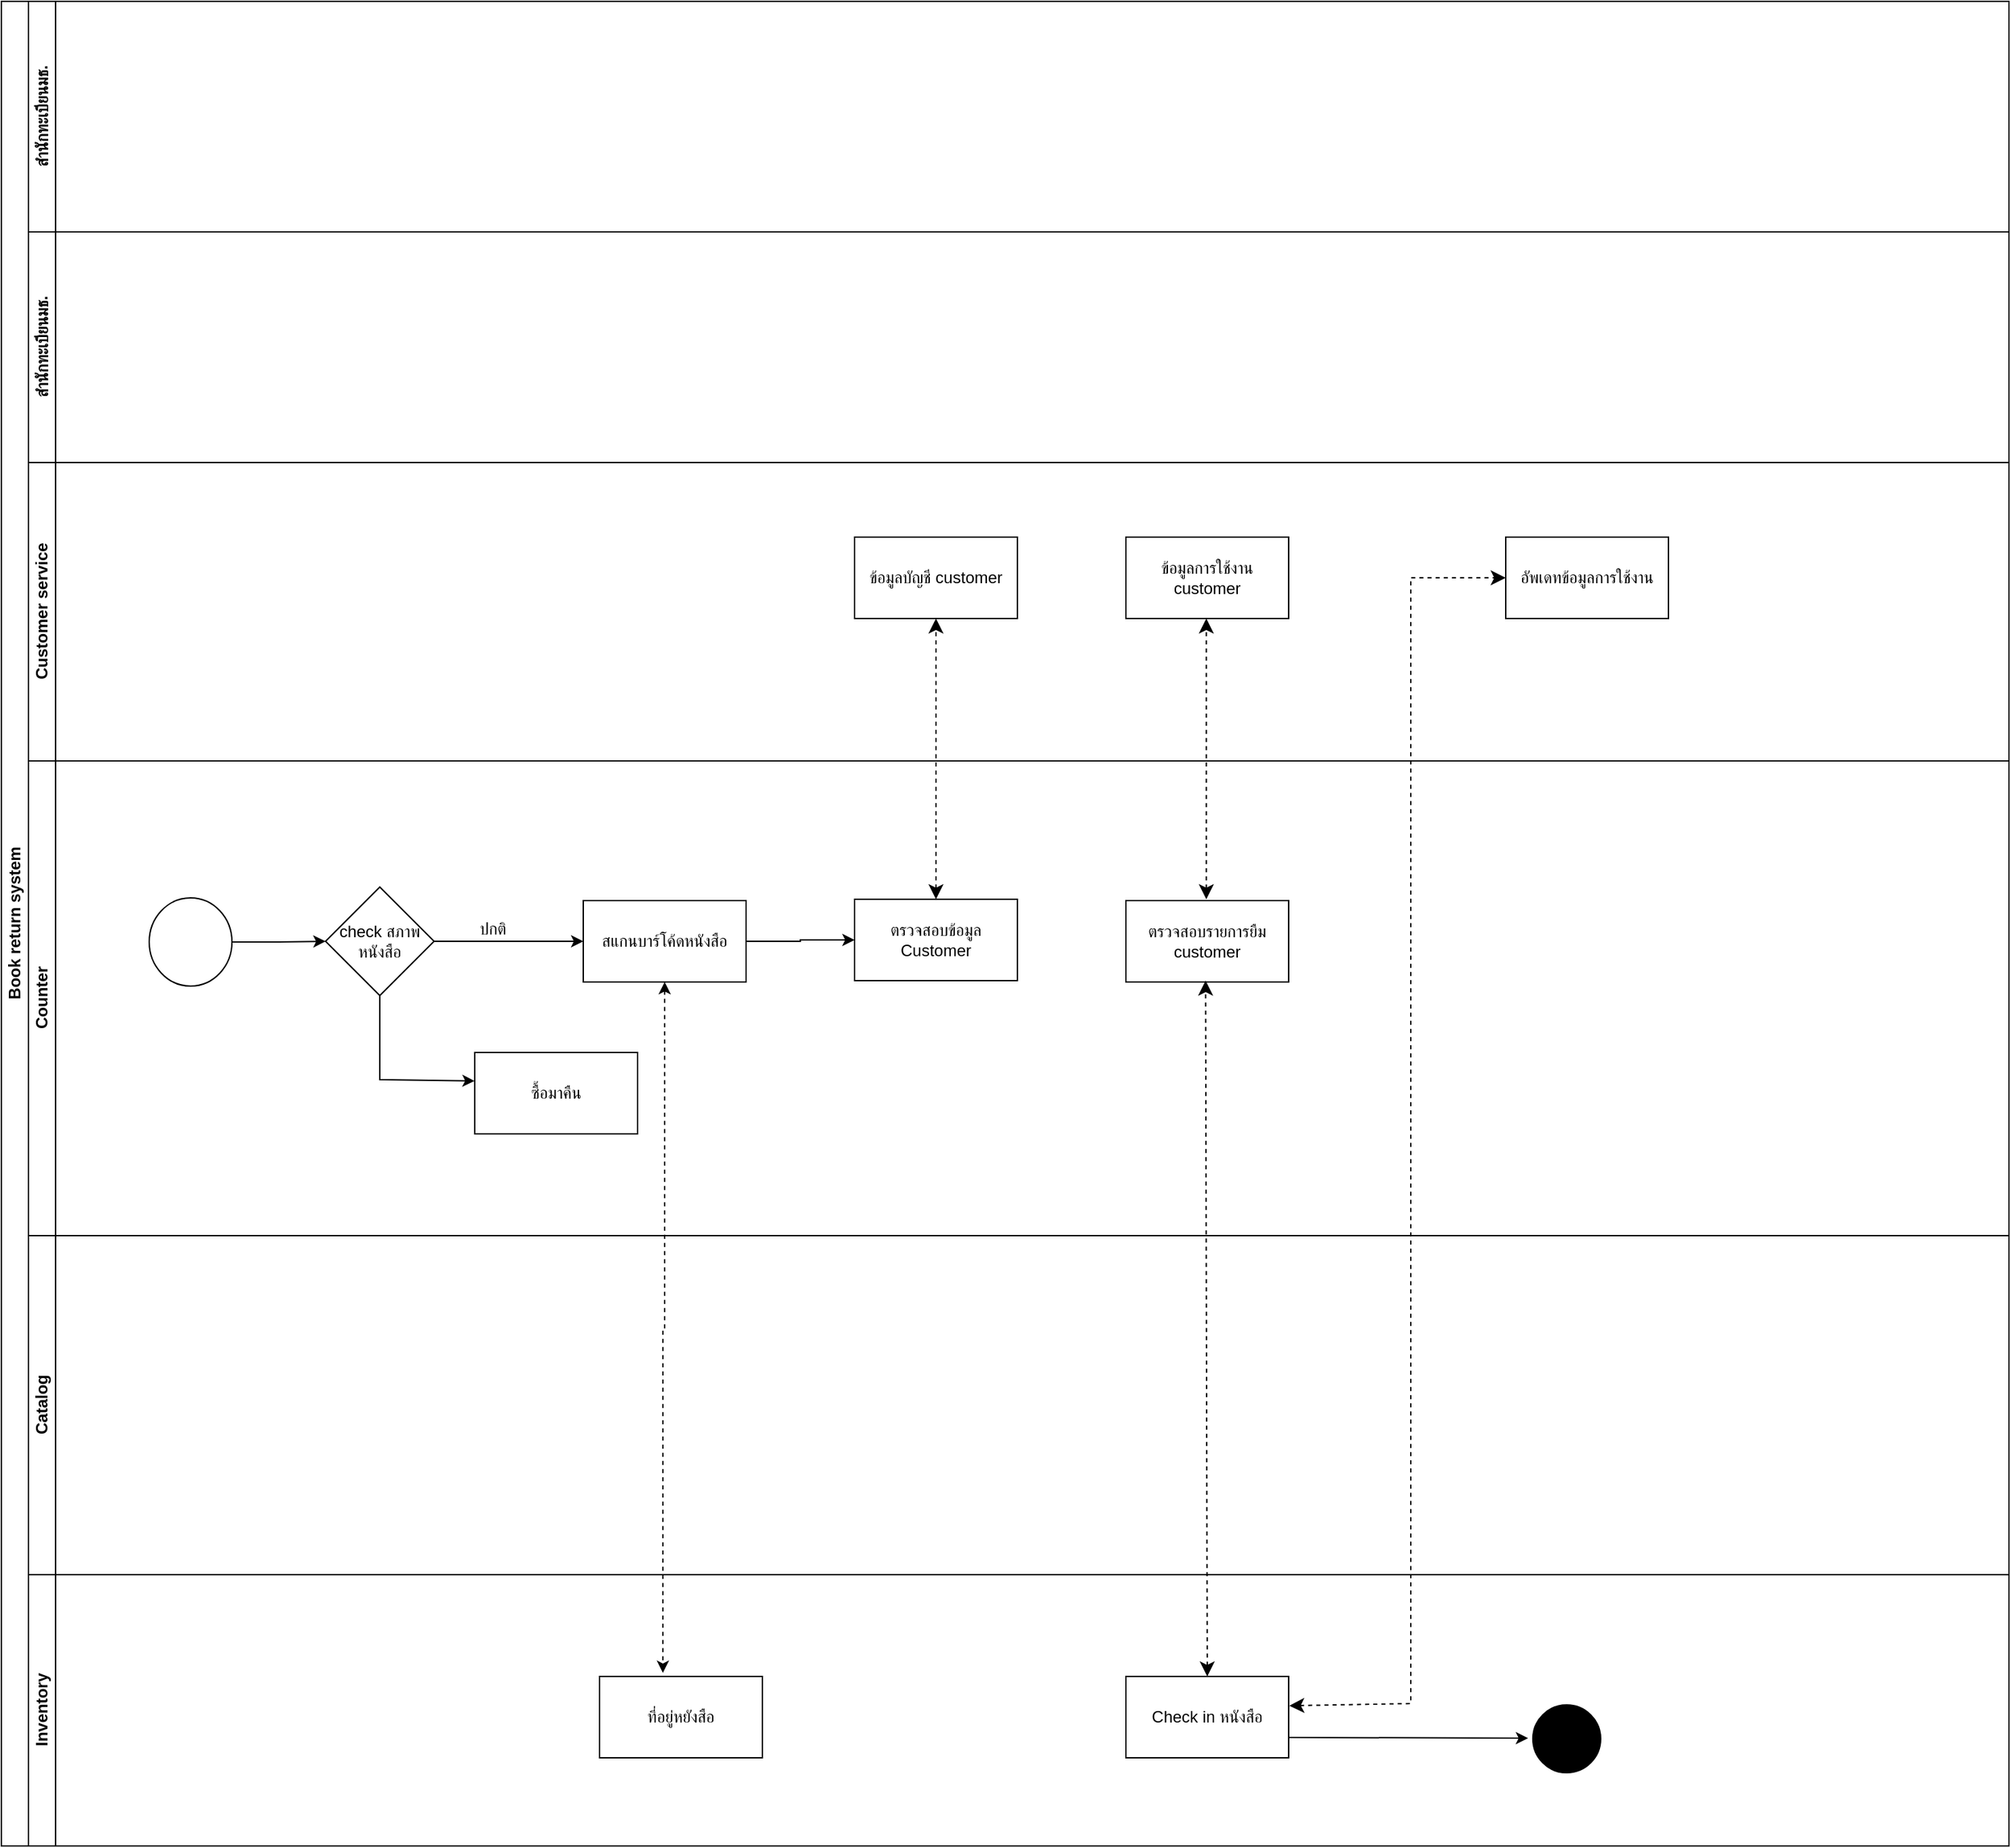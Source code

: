 <mxfile version="24.2.5" type="github">
  <diagram id="prtHgNgQTEPvFCAcTncT" name="Page-1">
    <mxGraphModel dx="289" dy="167" grid="0" gridSize="10" guides="1" tooltips="1" connect="1" arrows="1" fold="1" page="0" pageScale="1" pageWidth="827" pageHeight="1169" math="0" shadow="0">
      <root>
        <mxCell id="0" />
        <mxCell id="1" parent="0" />
        <mxCell id="gWWYnsAbK5y5jYC4GWPa-1" value="Book return system" style="swimlane;html=1;childLayout=stackLayout;resizeParent=1;resizeParentMax=0;horizontal=0;startSize=20;horizontalStack=0;" vertex="1" parent="1">
          <mxGeometry x="51" y="25" width="1480" height="1360" as="geometry" />
        </mxCell>
        <mxCell id="gWWYnsAbK5y5jYC4GWPa-5" value="สำนักทะเบียนมธ." style="swimlane;html=1;startSize=20;horizontal=0;" vertex="1" parent="gWWYnsAbK5y5jYC4GWPa-1">
          <mxGeometry x="20" width="1460" height="170" as="geometry" />
        </mxCell>
        <mxCell id="gWWYnsAbK5y5jYC4GWPa-7" value="สำนักทะเบียนมธ." style="swimlane;html=1;startSize=20;horizontal=0;" vertex="1" parent="gWWYnsAbK5y5jYC4GWPa-1">
          <mxGeometry x="20" y="170" width="1460" height="170" as="geometry" />
        </mxCell>
        <mxCell id="gWWYnsAbK5y5jYC4GWPa-12" value="Customer service" style="swimlane;html=1;startSize=20;horizontal=0;" vertex="1" parent="gWWYnsAbK5y5jYC4GWPa-1">
          <mxGeometry x="20" y="340" width="1460" height="220" as="geometry" />
        </mxCell>
        <mxCell id="gWWYnsAbK5y5jYC4GWPa-83" value="ข้อมูลบัญชี customer" style="whiteSpace=wrap;html=1;" vertex="1" parent="gWWYnsAbK5y5jYC4GWPa-12">
          <mxGeometry x="609" y="55" width="120" height="60" as="geometry" />
        </mxCell>
        <mxCell id="gWWYnsAbK5y5jYC4GWPa-86" value="ข้อมูลการใช้งาน customer" style="whiteSpace=wrap;html=1;" vertex="1" parent="gWWYnsAbK5y5jYC4GWPa-12">
          <mxGeometry x="809" y="55" width="120" height="60" as="geometry" />
        </mxCell>
        <mxCell id="gWWYnsAbK5y5jYC4GWPa-90" value="" style="edgeStyle=none;orthogonalLoop=1;jettySize=auto;html=1;endArrow=classic;startArrow=classic;endSize=8;startSize=8;rounded=0;exitX=0.5;exitY=0;exitDx=0;exitDy=0;entryX=0.5;entryY=1;entryDx=0;entryDy=0;dashed=1;" edge="1" parent="gWWYnsAbK5y5jYC4GWPa-12">
          <mxGeometry width="100" relative="1" as="geometry">
            <mxPoint x="868.29" y="322" as="sourcePoint" />
            <mxPoint x="868.29" y="115" as="targetPoint" />
            <Array as="points" />
          </mxGeometry>
        </mxCell>
        <mxCell id="gWWYnsAbK5y5jYC4GWPa-91" value="อัพเดทข้อมูลการใช้งาน" style="whiteSpace=wrap;html=1;" vertex="1" parent="gWWYnsAbK5y5jYC4GWPa-12">
          <mxGeometry x="1089" y="55" width="120" height="60" as="geometry" />
        </mxCell>
        <mxCell id="gWWYnsAbK5y5jYC4GWPa-34" value="Counter" style="swimlane;html=1;startSize=20;horizontal=0;" vertex="1" parent="gWWYnsAbK5y5jYC4GWPa-1">
          <mxGeometry x="20" y="560" width="1460" height="350" as="geometry" />
        </mxCell>
        <mxCell id="gWWYnsAbK5y5jYC4GWPa-73" value="" style="ellipse;whiteSpace=wrap;html=1;" vertex="1" parent="gWWYnsAbK5y5jYC4GWPa-34">
          <mxGeometry x="89" y="101" width="61" height="65" as="geometry" />
        </mxCell>
        <mxCell id="gWWYnsAbK5y5jYC4GWPa-82" value="" style="edgeStyle=orthogonalEdgeStyle;rounded=0;orthogonalLoop=1;jettySize=auto;html=1;" edge="1" parent="gWWYnsAbK5y5jYC4GWPa-34" source="gWWYnsAbK5y5jYC4GWPa-76" target="gWWYnsAbK5y5jYC4GWPa-81">
          <mxGeometry relative="1" as="geometry" />
        </mxCell>
        <mxCell id="gWWYnsAbK5y5jYC4GWPa-76" value="สแกนบาร์โค้ดหนังสือ" style="whiteSpace=wrap;html=1;" vertex="1" parent="gWWYnsAbK5y5jYC4GWPa-34">
          <mxGeometry x="409" y="103" width="120" height="60" as="geometry" />
        </mxCell>
        <mxCell id="gWWYnsAbK5y5jYC4GWPa-79" value="ซื้อมาคืน" style="whiteSpace=wrap;html=1;" vertex="1" parent="gWWYnsAbK5y5jYC4GWPa-34">
          <mxGeometry x="329" y="215" width="120" height="60" as="geometry" />
        </mxCell>
        <mxCell id="gWWYnsAbK5y5jYC4GWPa-81" value="ตรวจสอบข้อมูล Customer" style="whiteSpace=wrap;html=1;" vertex="1" parent="gWWYnsAbK5y5jYC4GWPa-34">
          <mxGeometry x="609" y="102" width="120" height="60" as="geometry" />
        </mxCell>
        <mxCell id="gWWYnsAbK5y5jYC4GWPa-85" value="ตรวจสอบรายการยืม customer" style="whiteSpace=wrap;html=1;" vertex="1" parent="gWWYnsAbK5y5jYC4GWPa-34">
          <mxGeometry x="809" y="103" width="120" height="60" as="geometry" />
        </mxCell>
        <mxCell id="gWWYnsAbK5y5jYC4GWPa-93" value="" style="edgeStyle=none;orthogonalLoop=1;jettySize=auto;html=1;endArrow=classic;startArrow=classic;endSize=8;startSize=8;rounded=0;exitX=0.5;exitY=0;exitDx=0;exitDy=0;entryX=0.5;entryY=1;entryDx=0;entryDy=0;dashed=1;" edge="1" parent="gWWYnsAbK5y5jYC4GWPa-34" source="gWWYnsAbK5y5jYC4GWPa-92">
          <mxGeometry width="100" relative="1" as="geometry">
            <mxPoint x="867.75" y="369" as="sourcePoint" />
            <mxPoint x="867.75" y="162" as="targetPoint" />
            <Array as="points" />
          </mxGeometry>
        </mxCell>
        <mxCell id="gWWYnsAbK5y5jYC4GWPa-38" value="Catalog" style="swimlane;html=1;startSize=20;horizontal=0;" vertex="1" parent="gWWYnsAbK5y5jYC4GWPa-1">
          <mxGeometry x="20" y="910" width="1460" height="250" as="geometry" />
        </mxCell>
        <mxCell id="gWWYnsAbK5y5jYC4GWPa-46" value="Inventory" style="swimlane;html=1;startSize=20;horizontal=0;" vertex="1" parent="gWWYnsAbK5y5jYC4GWPa-1">
          <mxGeometry x="20" y="1160" width="1460" height="200" as="geometry" />
        </mxCell>
        <mxCell id="gWWYnsAbK5y5jYC4GWPa-87" value="ที่อยู่หยังสือ" style="whiteSpace=wrap;html=1;" vertex="1" parent="gWWYnsAbK5y5jYC4GWPa-46">
          <mxGeometry x="421" y="75" width="120" height="60" as="geometry" />
        </mxCell>
        <mxCell id="gWWYnsAbK5y5jYC4GWPa-92" value="Check in หนังสือ" style="whiteSpace=wrap;html=1;" vertex="1" parent="gWWYnsAbK5y5jYC4GWPa-46">
          <mxGeometry x="809" y="75" width="120" height="60" as="geometry" />
        </mxCell>
        <mxCell id="gWWYnsAbK5y5jYC4GWPa-96" value="" style="ellipse;whiteSpace=wrap;html=1;fillColor=#000000;" vertex="1" parent="gWWYnsAbK5y5jYC4GWPa-46">
          <mxGeometry x="1109" y="96" width="50" height="50" as="geometry" />
        </mxCell>
        <mxCell id="gWWYnsAbK5y5jYC4GWPa-97" value="" style="edgeStyle=none;orthogonalLoop=1;jettySize=auto;html=1;rounded=0;entryX=-0.07;entryY=0.49;entryDx=0;entryDy=0;entryPerimeter=0;exitX=1;exitY=0.75;exitDx=0;exitDy=0;" edge="1" parent="gWWYnsAbK5y5jYC4GWPa-46" source="gWWYnsAbK5y5jYC4GWPa-92" target="gWWYnsAbK5y5jYC4GWPa-96">
          <mxGeometry width="100" relative="1" as="geometry">
            <mxPoint x="929" y="-125.25" as="sourcePoint" />
            <mxPoint x="1029" y="-125.25" as="targetPoint" />
            <Array as="points" />
          </mxGeometry>
        </mxCell>
        <mxCell id="gWWYnsAbK5y5jYC4GWPa-84" value="" style="edgeStyle=none;orthogonalLoop=1;jettySize=auto;html=1;endArrow=classic;startArrow=classic;endSize=8;startSize=8;rounded=0;exitX=0.5;exitY=0;exitDx=0;exitDy=0;entryX=0.5;entryY=1;entryDx=0;entryDy=0;dashed=1;" edge="1" parent="gWWYnsAbK5y5jYC4GWPa-1" source="gWWYnsAbK5y5jYC4GWPa-81" target="gWWYnsAbK5y5jYC4GWPa-83">
          <mxGeometry width="100" relative="1" as="geometry">
            <mxPoint x="639" y="525" as="sourcePoint" />
            <mxPoint x="739" y="525" as="targetPoint" />
            <Array as="points" />
          </mxGeometry>
        </mxCell>
        <mxCell id="gWWYnsAbK5y5jYC4GWPa-88" value="" style="edgeStyle=orthogonalEdgeStyle;rounded=0;orthogonalLoop=1;jettySize=auto;html=1;entryX=0.389;entryY=-0.043;entryDx=0;entryDy=0;entryPerimeter=0;dashed=1;startArrow=classic;startFill=1;" edge="1" parent="gWWYnsAbK5y5jYC4GWPa-1" source="gWWYnsAbK5y5jYC4GWPa-76" target="gWWYnsAbK5y5jYC4GWPa-87">
          <mxGeometry relative="1" as="geometry" />
        </mxCell>
        <mxCell id="gWWYnsAbK5y5jYC4GWPa-95" value="" style="edgeStyle=none;orthogonalLoop=1;jettySize=auto;html=1;endArrow=classic;startArrow=classic;endSize=8;startSize=8;rounded=0;exitX=1.004;exitY=0.36;exitDx=0;exitDy=0;entryX=0;entryY=0.5;entryDx=0;entryDy=0;dashed=1;exitPerimeter=0;" edge="1" parent="gWWYnsAbK5y5jYC4GWPa-1" source="gWWYnsAbK5y5jYC4GWPa-92" target="gWWYnsAbK5y5jYC4GWPa-91">
          <mxGeometry width="100" relative="1" as="geometry">
            <mxPoint x="949" y="1015" as="sourcePoint" />
            <mxPoint x="1109" y="408" as="targetPoint" />
            <Array as="points">
              <mxPoint x="1039" y="1255" />
              <mxPoint x="1039" y="425" />
            </Array>
          </mxGeometry>
        </mxCell>
        <mxCell id="gWWYnsAbK5y5jYC4GWPa-77" value="" style="edgeStyle=orthogonalEdgeStyle;rounded=0;orthogonalLoop=1;jettySize=auto;html=1;" edge="1" parent="1" source="gWWYnsAbK5y5jYC4GWPa-74" target="gWWYnsAbK5y5jYC4GWPa-76">
          <mxGeometry relative="1" as="geometry" />
        </mxCell>
        <mxCell id="gWWYnsAbK5y5jYC4GWPa-74" value="check สภาพหนังสือ" style="rhombus;whiteSpace=wrap;html=1;" vertex="1" parent="1">
          <mxGeometry x="290" y="678" width="80" height="80" as="geometry" />
        </mxCell>
        <mxCell id="gWWYnsAbK5y5jYC4GWPa-75" value="" style="edgeStyle=orthogonalEdgeStyle;rounded=0;orthogonalLoop=1;jettySize=auto;html=1;" edge="1" parent="1" source="gWWYnsAbK5y5jYC4GWPa-73" target="gWWYnsAbK5y5jYC4GWPa-74">
          <mxGeometry relative="1" as="geometry" />
        </mxCell>
        <mxCell id="gWWYnsAbK5y5jYC4GWPa-78" value="ปกติ" style="text;html=1;align=center;verticalAlign=middle;resizable=0;points=[];autosize=1;strokeColor=none;fillColor=none;" vertex="1" parent="1">
          <mxGeometry x="388" y="694" width="50" height="30" as="geometry" />
        </mxCell>
        <mxCell id="gWWYnsAbK5y5jYC4GWPa-80" value="" style="edgeStyle=none;orthogonalLoop=1;jettySize=auto;html=1;rounded=0;exitX=0.5;exitY=1;exitDx=0;exitDy=0;entryX=-0.001;entryY=0.349;entryDx=0;entryDy=0;entryPerimeter=0;" edge="1" parent="1" source="gWWYnsAbK5y5jYC4GWPa-74" target="gWWYnsAbK5y5jYC4GWPa-79">
          <mxGeometry width="100" relative="1" as="geometry">
            <mxPoint x="300" y="810" as="sourcePoint" />
            <mxPoint x="400" y="810" as="targetPoint" />
            <Array as="points">
              <mxPoint x="330" y="820" />
            </Array>
          </mxGeometry>
        </mxCell>
      </root>
    </mxGraphModel>
  </diagram>
</mxfile>
